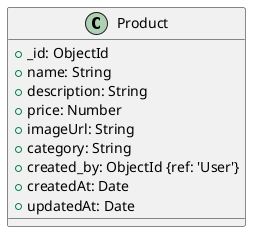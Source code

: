 @startuml Product
class Product {
  +_id: ObjectId
  +name: String
  +description: String
  +price: Number
  +imageUrl: String
  +category: String
  +created_by: ObjectId {ref: 'User'}
  +createdAt: Date
  +updatedAt: Date
}
@enduml